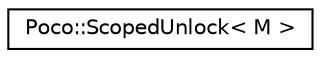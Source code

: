 digraph "Graphical Class Hierarchy"
{
 // LATEX_PDF_SIZE
  edge [fontname="Helvetica",fontsize="10",labelfontname="Helvetica",labelfontsize="10"];
  node [fontname="Helvetica",fontsize="10",shape=record];
  rankdir="LR";
  Node0 [label="Poco::ScopedUnlock\< M \>",height=0.2,width=0.4,color="black", fillcolor="white", style="filled",URL="$classPoco_1_1ScopedUnlock.html",tooltip=" "];
}
